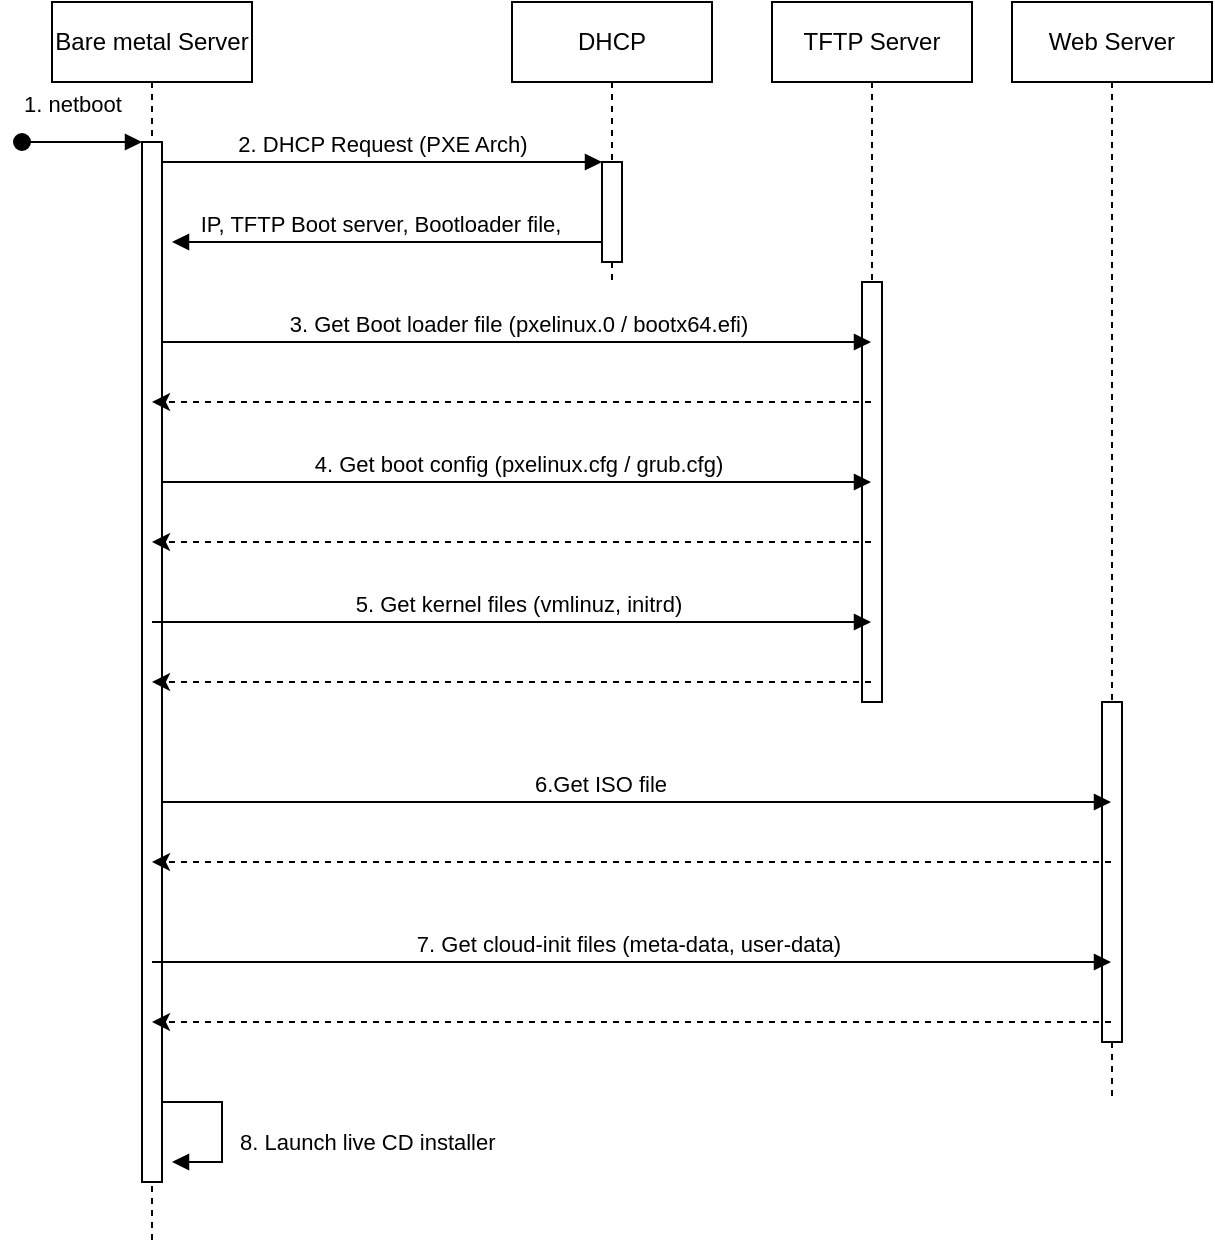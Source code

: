 <mxfile version="21.5.0" type="device">
  <diagram name="Page-1" id="2YBvvXClWsGukQMizWep">
    <mxGraphModel dx="806" dy="434" grid="1" gridSize="10" guides="1" tooltips="1" connect="1" arrows="1" fold="1" page="1" pageScale="1" pageWidth="850" pageHeight="1100" background="#FFFFFF" math="0" shadow="0">
      <root>
        <mxCell id="0" />
        <mxCell id="1" parent="0" />
        <mxCell id="aM9ryv3xv72pqoxQDRHE-1" value="Bare metal Server" style="shape=umlLifeline;perimeter=lifelinePerimeter;whiteSpace=wrap;html=1;container=0;dropTarget=0;collapsible=0;recursiveResize=0;outlineConnect=0;portConstraint=eastwest;newEdgeStyle={&quot;edgeStyle&quot;:&quot;elbowEdgeStyle&quot;,&quot;elbow&quot;:&quot;vertical&quot;,&quot;curved&quot;:0,&quot;rounded&quot;:0};" parent="1" vertex="1">
          <mxGeometry x="40" y="40" width="100" height="620" as="geometry" />
        </mxCell>
        <mxCell id="aM9ryv3xv72pqoxQDRHE-2" value="" style="html=1;points=[];perimeter=orthogonalPerimeter;outlineConnect=0;targetShapes=umlLifeline;portConstraint=eastwest;newEdgeStyle={&quot;edgeStyle&quot;:&quot;elbowEdgeStyle&quot;,&quot;elbow&quot;:&quot;vertical&quot;,&quot;curved&quot;:0,&quot;rounded&quot;:0};" parent="aM9ryv3xv72pqoxQDRHE-1" vertex="1">
          <mxGeometry x="45" y="70" width="10" height="520" as="geometry" />
        </mxCell>
        <mxCell id="aM9ryv3xv72pqoxQDRHE-3" value="1. netboot" style="html=1;verticalAlign=bottom;startArrow=oval;endArrow=block;startSize=8;edgeStyle=elbowEdgeStyle;elbow=vertical;curved=0;rounded=0;" parent="aM9ryv3xv72pqoxQDRHE-1" target="aM9ryv3xv72pqoxQDRHE-2" edge="1">
          <mxGeometry x="-0.167" y="10" relative="1" as="geometry">
            <mxPoint x="-15" y="70" as="sourcePoint" />
            <mxPoint as="offset" />
          </mxGeometry>
        </mxCell>
        <mxCell id="aM9ryv3xv72pqoxQDRHE-5" value="DHCP" style="shape=umlLifeline;perimeter=lifelinePerimeter;whiteSpace=wrap;html=1;container=0;dropTarget=0;collapsible=0;recursiveResize=0;outlineConnect=0;portConstraint=eastwest;newEdgeStyle={&quot;edgeStyle&quot;:&quot;elbowEdgeStyle&quot;,&quot;elbow&quot;:&quot;vertical&quot;,&quot;curved&quot;:0,&quot;rounded&quot;:0};" parent="1" vertex="1">
          <mxGeometry x="270" y="40" width="100" height="140" as="geometry" />
        </mxCell>
        <mxCell id="aM9ryv3xv72pqoxQDRHE-6" value="" style="html=1;points=[];perimeter=orthogonalPerimeter;outlineConnect=0;targetShapes=umlLifeline;portConstraint=eastwest;newEdgeStyle={&quot;edgeStyle&quot;:&quot;elbowEdgeStyle&quot;,&quot;elbow&quot;:&quot;vertical&quot;,&quot;curved&quot;:0,&quot;rounded&quot;:0};" parent="aM9ryv3xv72pqoxQDRHE-5" vertex="1">
          <mxGeometry x="45" y="80" width="10" height="50" as="geometry" />
        </mxCell>
        <mxCell id="aM9ryv3xv72pqoxQDRHE-7" value="2. DHCP Request (PXE Arch)" style="html=1;verticalAlign=bottom;endArrow=block;edgeStyle=elbowEdgeStyle;elbow=vertical;curved=0;rounded=0;" parent="1" source="aM9ryv3xv72pqoxQDRHE-2" target="aM9ryv3xv72pqoxQDRHE-6" edge="1">
          <mxGeometry relative="1" as="geometry">
            <mxPoint x="195" y="130" as="sourcePoint" />
            <Array as="points">
              <mxPoint x="180" y="120" />
            </Array>
          </mxGeometry>
        </mxCell>
        <mxCell id="aM9ryv3xv72pqoxQDRHE-9" value="IP, TFTP Boot server, Bootloader file," style="html=1;verticalAlign=bottom;endArrow=block;edgeStyle=elbowEdgeStyle;elbow=vertical;curved=0;rounded=0;" parent="1" source="aM9ryv3xv72pqoxQDRHE-6" edge="1">
          <mxGeometry x="0.033" relative="1" as="geometry">
            <mxPoint x="175" y="160" as="sourcePoint" />
            <Array as="points">
              <mxPoint x="190" y="160" />
            </Array>
            <mxPoint x="100" y="160" as="targetPoint" />
            <mxPoint as="offset" />
          </mxGeometry>
        </mxCell>
        <mxCell id="Jh58ByDUFe5ye5Uwvwa4-1" value="TFTP Server" style="shape=umlLifeline;perimeter=lifelinePerimeter;whiteSpace=wrap;html=1;container=0;dropTarget=0;collapsible=0;recursiveResize=0;outlineConnect=0;portConstraint=eastwest;newEdgeStyle={&quot;edgeStyle&quot;:&quot;elbowEdgeStyle&quot;,&quot;elbow&quot;:&quot;vertical&quot;,&quot;curved&quot;:0,&quot;rounded&quot;:0};" vertex="1" parent="1">
          <mxGeometry x="400" y="40" width="100" height="350" as="geometry" />
        </mxCell>
        <mxCell id="Jh58ByDUFe5ye5Uwvwa4-2" value="" style="html=1;points=[];perimeter=orthogonalPerimeter;outlineConnect=0;targetShapes=umlLifeline;portConstraint=eastwest;newEdgeStyle={&quot;edgeStyle&quot;:&quot;elbowEdgeStyle&quot;,&quot;elbow&quot;:&quot;vertical&quot;,&quot;curved&quot;:0,&quot;rounded&quot;:0};" vertex="1" parent="Jh58ByDUFe5ye5Uwvwa4-1">
          <mxGeometry x="45" y="140" width="10" height="210" as="geometry" />
        </mxCell>
        <mxCell id="Jh58ByDUFe5ye5Uwvwa4-3" value="Web Server" style="shape=umlLifeline;perimeter=lifelinePerimeter;whiteSpace=wrap;html=1;container=0;dropTarget=0;collapsible=0;recursiveResize=0;outlineConnect=0;portConstraint=eastwest;newEdgeStyle={&quot;edgeStyle&quot;:&quot;elbowEdgeStyle&quot;,&quot;elbow&quot;:&quot;vertical&quot;,&quot;curved&quot;:0,&quot;rounded&quot;:0};" vertex="1" parent="1">
          <mxGeometry x="520" y="40" width="100" height="550" as="geometry" />
        </mxCell>
        <mxCell id="Jh58ByDUFe5ye5Uwvwa4-4" value="" style="html=1;points=[];perimeter=orthogonalPerimeter;outlineConnect=0;targetShapes=umlLifeline;portConstraint=eastwest;newEdgeStyle={&quot;edgeStyle&quot;:&quot;elbowEdgeStyle&quot;,&quot;elbow&quot;:&quot;vertical&quot;,&quot;curved&quot;:0,&quot;rounded&quot;:0};" vertex="1" parent="Jh58ByDUFe5ye5Uwvwa4-3">
          <mxGeometry x="45" y="350" width="10" height="170" as="geometry" />
        </mxCell>
        <mxCell id="Jh58ByDUFe5ye5Uwvwa4-5" value="3. Get Boot loader file (pxelinux.0 / bootx64.efi)" style="html=1;verticalAlign=bottom;endArrow=block;edgeStyle=elbowEdgeStyle;elbow=vertical;curved=0;rounded=0;" edge="1" parent="1" source="aM9ryv3xv72pqoxQDRHE-2" target="Jh58ByDUFe5ye5Uwvwa4-1">
          <mxGeometry x="0.004" relative="1" as="geometry">
            <mxPoint x="100" y="210" as="sourcePoint" />
            <Array as="points">
              <mxPoint x="185" y="210" />
            </Array>
            <mxPoint x="270" y="210" as="targetPoint" />
            <mxPoint as="offset" />
          </mxGeometry>
        </mxCell>
        <mxCell id="Jh58ByDUFe5ye5Uwvwa4-8" value="4. Get boot config (pxelinux.cfg / grub.cfg)" style="html=1;verticalAlign=bottom;endArrow=block;edgeStyle=elbowEdgeStyle;elbow=vertical;curved=0;rounded=0;" edge="1" parent="1" target="Jh58ByDUFe5ye5Uwvwa4-1">
          <mxGeometry x="0.003" relative="1" as="geometry">
            <mxPoint x="95" y="280" as="sourcePoint" />
            <Array as="points">
              <mxPoint x="195" y="280" />
            </Array>
            <mxPoint x="420" y="280" as="targetPoint" />
            <mxPoint as="offset" />
          </mxGeometry>
        </mxCell>
        <mxCell id="Jh58ByDUFe5ye5Uwvwa4-11" value="" style="endArrow=classic;html=1;rounded=0;dashed=1;" edge="1" parent="1" source="Jh58ByDUFe5ye5Uwvwa4-1">
          <mxGeometry width="50" height="50" relative="1" as="geometry">
            <mxPoint x="420" y="310" as="sourcePoint" />
            <mxPoint x="90" y="310" as="targetPoint" />
          </mxGeometry>
        </mxCell>
        <mxCell id="Jh58ByDUFe5ye5Uwvwa4-13" value="5. Get kernel files (vmlinuz, initrd)" style="html=1;verticalAlign=bottom;endArrow=block;edgeStyle=elbowEdgeStyle;elbow=vertical;curved=0;rounded=0;" edge="1" parent="1" source="aM9ryv3xv72pqoxQDRHE-1" target="Jh58ByDUFe5ye5Uwvwa4-1">
          <mxGeometry x="0.017" relative="1" as="geometry">
            <mxPoint x="170" y="360" as="sourcePoint" />
            <Array as="points">
              <mxPoint x="190" y="350" />
            </Array>
            <mxPoint x="410" y="350" as="targetPoint" />
            <mxPoint as="offset" />
          </mxGeometry>
        </mxCell>
        <mxCell id="Jh58ByDUFe5ye5Uwvwa4-14" value="6.Get ISO file" style="html=1;verticalAlign=bottom;endArrow=block;edgeStyle=elbowEdgeStyle;elbow=vertical;curved=0;rounded=0;" edge="1" parent="1" source="aM9ryv3xv72pqoxQDRHE-2" target="Jh58ByDUFe5ye5Uwvwa4-3">
          <mxGeometry x="-0.076" relative="1" as="geometry">
            <mxPoint x="100" y="440" as="sourcePoint" />
            <Array as="points">
              <mxPoint x="200" y="440" />
            </Array>
            <mxPoint x="475" y="440" as="targetPoint" />
            <mxPoint as="offset" />
          </mxGeometry>
        </mxCell>
        <mxCell id="Jh58ByDUFe5ye5Uwvwa4-15" value="7. Get cloud-init files (meta-data, user-data)" style="html=1;verticalAlign=bottom;endArrow=block;edgeStyle=elbowEdgeStyle;elbow=vertical;curved=0;rounded=0;" edge="1" parent="1" target="Jh58ByDUFe5ye5Uwvwa4-3">
          <mxGeometry x="-0.009" relative="1" as="geometry">
            <mxPoint x="90" y="520" as="sourcePoint" />
            <Array as="points">
              <mxPoint x="195" y="520" />
            </Array>
            <mxPoint x="570" y="520" as="targetPoint" />
            <mxPoint as="offset" />
          </mxGeometry>
        </mxCell>
        <mxCell id="Jh58ByDUFe5ye5Uwvwa4-16" value="" style="endArrow=classic;html=1;rounded=0;dashed=1;" edge="1" parent="1" source="Jh58ByDUFe5ye5Uwvwa4-1">
          <mxGeometry width="50" height="50" relative="1" as="geometry">
            <mxPoint x="410" y="240" as="sourcePoint" />
            <mxPoint x="90" y="240" as="targetPoint" />
          </mxGeometry>
        </mxCell>
        <mxCell id="Jh58ByDUFe5ye5Uwvwa4-17" value="" style="endArrow=classic;html=1;rounded=0;dashed=1;" edge="1" parent="1" source="Jh58ByDUFe5ye5Uwvwa4-1">
          <mxGeometry width="50" height="50" relative="1" as="geometry">
            <mxPoint x="410" y="380" as="sourcePoint" />
            <mxPoint x="90" y="380" as="targetPoint" />
          </mxGeometry>
        </mxCell>
        <mxCell id="Jh58ByDUFe5ye5Uwvwa4-18" value="" style="endArrow=classic;html=1;rounded=0;dashed=1;" edge="1" parent="1" source="Jh58ByDUFe5ye5Uwvwa4-3">
          <mxGeometry width="50" height="50" relative="1" as="geometry">
            <mxPoint x="465" y="470" as="sourcePoint" />
            <mxPoint x="90" y="470" as="targetPoint" />
          </mxGeometry>
        </mxCell>
        <mxCell id="Jh58ByDUFe5ye5Uwvwa4-19" value="" style="endArrow=classic;html=1;rounded=0;dashed=1;" edge="1" parent="1" source="Jh58ByDUFe5ye5Uwvwa4-3">
          <mxGeometry width="50" height="50" relative="1" as="geometry">
            <mxPoint x="570" y="550" as="sourcePoint" />
            <mxPoint x="90" y="550" as="targetPoint" />
          </mxGeometry>
        </mxCell>
        <mxCell id="Jh58ByDUFe5ye5Uwvwa4-24" value="8. Launch live CD installer" style="html=1;align=left;spacingLeft=2;endArrow=block;rounded=0;edgeStyle=orthogonalEdgeStyle;curved=0;rounded=0;" edge="1" parent="1">
          <mxGeometry x="0.176" y="5" relative="1" as="geometry">
            <mxPoint x="95" y="590" as="sourcePoint" />
            <Array as="points">
              <mxPoint x="125" y="620" />
            </Array>
            <mxPoint x="100" y="620" as="targetPoint" />
            <mxPoint as="offset" />
          </mxGeometry>
        </mxCell>
      </root>
    </mxGraphModel>
  </diagram>
</mxfile>
